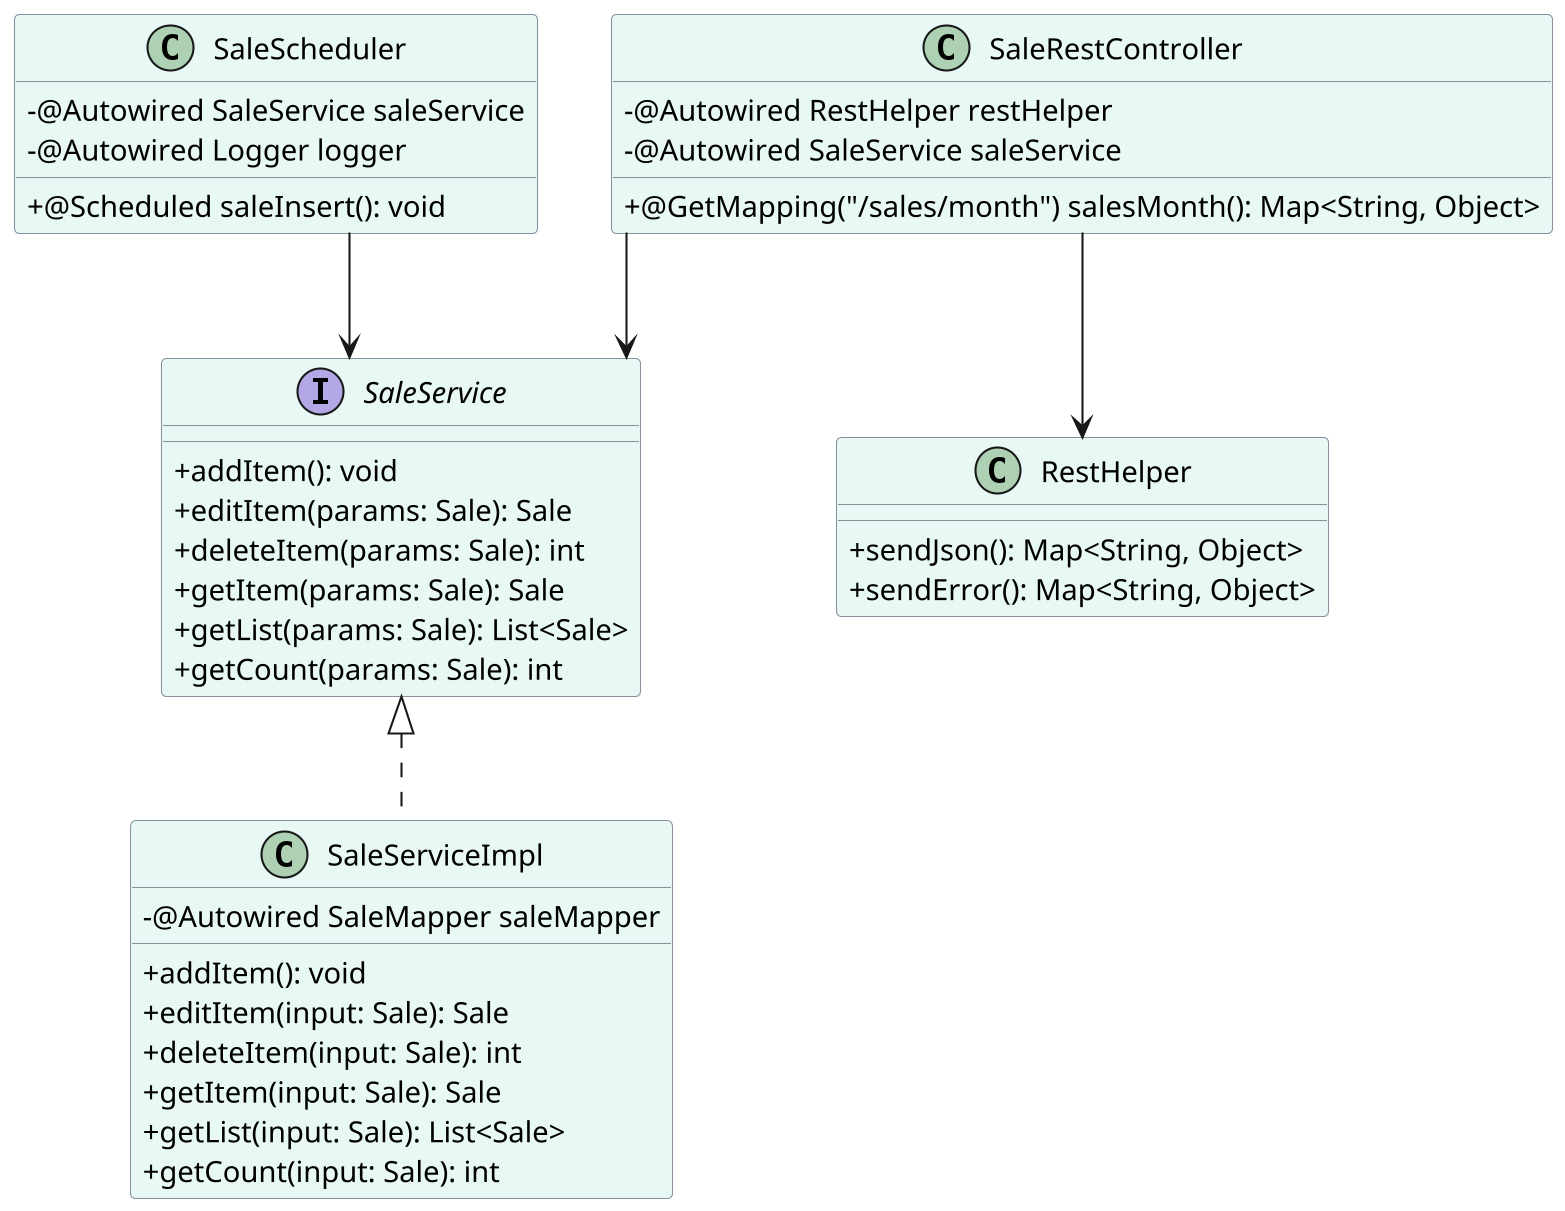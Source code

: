 @startuml
skinparam dpi 200
skinparam classAttributeIconSize 0
skinparam shadowing false
skinparam linetype ortho
skinparam backgroundColor white
skinparam classBackgroundColor #E8F8F5
skinparam classBorderColor #85929E

interface SaleService {
    + addItem(): void
    + editItem(params: Sale): Sale
    + deleteItem(params: Sale): int
    + getItem(params: Sale): Sale
    + getList(params: Sale): List<Sale>
    + getCount(params: Sale): int
}

class SaleServiceImpl {
    - @Autowired SaleMapper saleMapper
    + addItem(): void
    + editItem(input: Sale): Sale
    + deleteItem(input: Sale): int
    + getItem(input: Sale): Sale
    + getList(input: Sale): List<Sale>
    + getCount(input: Sale): int
}

class SaleRestController {
    - @Autowired RestHelper restHelper
    - @Autowired SaleService saleService
    + @GetMapping("/sales/month") salesMonth(): Map<String, Object>
}

class SaleScheduler {
    - @Autowired SaleService saleService
    - @Autowired Logger logger
    + @Scheduled saleInsert(): void
}

class RestHelper {
    + sendJson(): Map<String, Object>
    + sendError(): Map<String, Object>
}

SaleService <|.. SaleServiceImpl
SaleRestController --> SaleService
SaleRestController --> RestHelper
SaleScheduler --> SaleService

@enduml